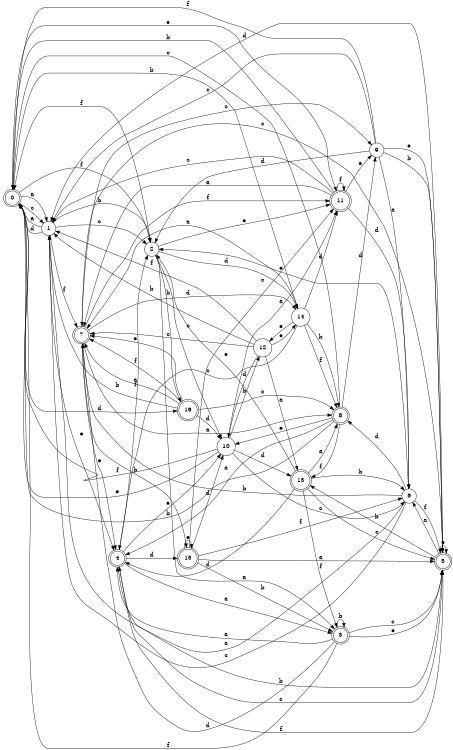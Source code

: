 digraph n14_1 {
__start0 [label="" shape="none"];

rankdir=LR;
size="8,5";

s0 [style="rounded,filled", color="black", fillcolor="white" shape="doublecircle", label="0"];
s1 [style="filled", color="black", fillcolor="white" shape="circle", label="1"];
s2 [style="filled", color="black", fillcolor="white" shape="circle", label="2"];
s3 [style="rounded,filled", color="black", fillcolor="white" shape="doublecircle", label="3"];
s4 [style="rounded,filled", color="black", fillcolor="white" shape="doublecircle", label="4"];
s5 [style="rounded,filled", color="black", fillcolor="white" shape="doublecircle", label="5"];
s6 [style="filled", color="black", fillcolor="white" shape="circle", label="6"];
s7 [style="rounded,filled", color="black", fillcolor="white" shape="doublecircle", label="7"];
s8 [style="rounded,filled", color="black", fillcolor="white" shape="doublecircle", label="8"];
s9 [style="filled", color="black", fillcolor="white" shape="circle", label="9"];
s10 [style="filled", color="black", fillcolor="white" shape="circle", label="10"];
s11 [style="rounded,filled", color="black", fillcolor="white" shape="doublecircle", label="11"];
s12 [style="filled", color="black", fillcolor="white" shape="circle", label="12"];
s13 [style="rounded,filled", color="black", fillcolor="white" shape="doublecircle", label="13"];
s14 [style="filled", color="black", fillcolor="white" shape="circle", label="14"];
s15 [style="rounded,filled", color="black", fillcolor="white" shape="doublecircle", label="15"];
s16 [style="rounded,filled", color="black", fillcolor="white" shape="doublecircle", label="16"];
s0 -> s1 [label="a"];
s0 -> s14 [label="b"];
s0 -> s1 [label="c"];
s0 -> s16 [label="d"];
s0 -> s11 [label="e"];
s0 -> s2 [label="f"];
s1 -> s0 [label="a"];
s1 -> s2 [label="b"];
s1 -> s2 [label="c"];
s1 -> s0 [label="d"];
s1 -> s4 [label="e"];
s1 -> s7 [label="f"];
s2 -> s3 [label="a"];
s2 -> s16 [label="b"];
s2 -> s10 [label="c"];
s2 -> s14 [label="d"];
s2 -> s11 [label="e"];
s2 -> s0 [label="f"];
s3 -> s4 [label="a"];
s3 -> s3 [label="b"];
s3 -> s5 [label="c"];
s3 -> s7 [label="d"];
s3 -> s5 [label="e"];
s3 -> s0 [label="f"];
s4 -> s3 [label="a"];
s4 -> s5 [label="b"];
s4 -> s5 [label="c"];
s4 -> s15 [label="d"];
s4 -> s10 [label="e"];
s4 -> s2 [label="f"];
s5 -> s6 [label="a"];
s5 -> s13 [label="b"];
s5 -> s7 [label="c"];
s5 -> s1 [label="d"];
s5 -> s5 [label="e"];
s5 -> s4 [label="f"];
s6 -> s1 [label="a"];
s6 -> s7 [label="b"];
s6 -> s1 [label="c"];
s6 -> s8 [label="d"];
s6 -> s2 [label="e"];
s6 -> s5 [label="f"];
s7 -> s8 [label="a"];
s7 -> s15 [label="b"];
s7 -> s9 [label="c"];
s7 -> s14 [label="d"];
s7 -> s4 [label="e"];
s7 -> s11 [label="f"];
s8 -> s4 [label="a"];
s8 -> s0 [label="b"];
s8 -> s0 [label="c"];
s8 -> s9 [label="d"];
s8 -> s10 [label="e"];
s8 -> s13 [label="f"];
s9 -> s6 [label="a"];
s9 -> s5 [label="b"];
s9 -> s1 [label="c"];
s9 -> s2 [label="d"];
s9 -> s5 [label="e"];
s9 -> s0 [label="f"];
s10 -> s11 [label="a"];
s10 -> s12 [label="b"];
s10 -> s6 [label="c"];
s10 -> s13 [label="d"];
s10 -> s0 [label="e"];
s10 -> s0 [label="f"];
s11 -> s7 [label="a"];
s11 -> s0 [label="b"];
s11 -> s1 [label="c"];
s11 -> s6 [label="d"];
s11 -> s9 [label="e"];
s11 -> s11 [label="f"];
s12 -> s13 [label="a"];
s12 -> s1 [label="b"];
s12 -> s7 [label="c"];
s12 -> s10 [label="d"];
s12 -> s14 [label="e"];
s12 -> s1 [label="f"];
s13 -> s8 [label="a"];
s13 -> s6 [label="b"];
s13 -> s5 [label="c"];
s13 -> s4 [label="d"];
s13 -> s2 [label="e"];
s13 -> s3 [label="f"];
s14 -> s7 [label="a"];
s14 -> s8 [label="b"];
s14 -> s4 [label="c"];
s14 -> s11 [label="d"];
s14 -> s12 [label="e"];
s14 -> s8 [label="f"];
s15 -> s5 [label="a"];
s15 -> s3 [label="b"];
s15 -> s11 [label="c"];
s15 -> s10 [label="d"];
s15 -> s15 [label="e"];
s15 -> s6 [label="f"];
s16 -> s7 [label="a"];
s16 -> s1 [label="b"];
s16 -> s8 [label="c"];
s16 -> s10 [label="d"];
s16 -> s7 [label="e"];
s16 -> s7 [label="f"];

}
